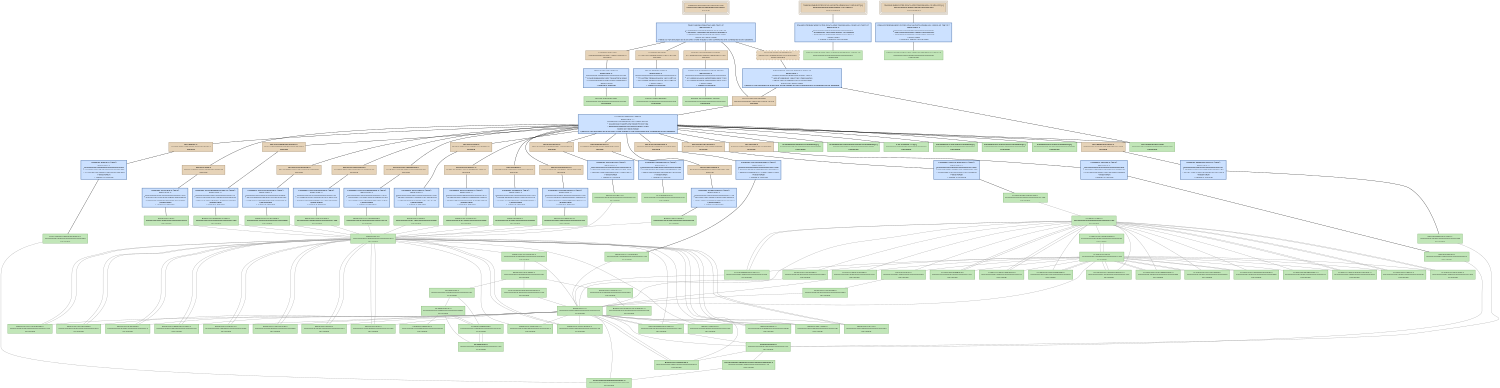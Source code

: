 digraph Gestalt {
   size = "10.000000,8.500000";
   concentrate = false;

   node [ shape = box, style = filled, color = "0.3 0.5 0.6", fillcolor = "0.3 0.2 0.9", fontname = "Monaco", fontsize = "9" ];
   n00001 [ label = "Development/Gestalt.mexmac.app\n54f576927ed378cd80f6a8a7000a0ff1\nMissing", color = "0.1 0.5 0.5", fillcolor = "0.1 0.2 0.9", peripheries = 3 ];
   n00002 [ label = "Contents/Info.plist\ncc06dd2ea5e5420db17980a7bf4c6f37\nMissing", color = "0.1 0.5 0.5", fillcolor = "0.1 0.2 0.9" ];
   n00003 [ label = "Gestalt.build/Info.plist\n000000004355fe5e0000000000000295\nUpToDate" ];
   n00004 [ label = "Contents/PkgInfo\n771a37fb47dc8ea2060c418c1c8ff155\nMissing", color = "0.1 0.5 0.5", fillcolor = "0.1 0.2 0.9" ];
   n00005 [ label = "Gestalt.build/PkgInfo\n000000004355fe5e0000000000000008\nUpToDate" ];
   n00006 [ label = "English.lproj/InfoPlist.strings\n611eb9b54044c43af6d7de9cdec37132\nMissing", color = "0.1 0.5 0.5", fillcolor = "0.1 0.2 0.9" ];
   n00007 [ label = "English.lproj/InfoPlist.strings\n00000000434c45840000000000000228\nUpToDate" ];
   n00008 [ label = "ppc/PsychError.o\n3e65e27a3e56eb4eb92fd1155ed1ee1f\nMissing", color = "0.1 0.5 0.5", fillcolor = "0.1 0.2 0.9" ];
   n00009 [ label = "Base/PsychError.c\n00000000434c4585000000000000563d\nUpToDate" ];
   n00010 [ label = "ppc/PsychRegisterProject.o\nb60181e930f7fa9e347fcd30057ea48d\nMissing", color = "0.1 0.5 0.5", fillcolor = "0.1 0.2 0.9" ];
   n00011 [ label = "Base/PsychRegisterProject.c\n00000000434c458500000000000012e6\nUpToDate" ];
   n00012 [ label = "ppc/PsychHelp.o\nffcae355fe6c91200f0e1c817b74f136\nMissing", color = "0.1 0.5 0.5", fillcolor = "0.1 0.2 0.9" ];
   n00013 [ label = "Base/PsychHelp.c\n00000000434c811d00000000000005b8\nUpToDate" ];
   n00014 [ label = "ppc/MiniBox.o\nf495ffc4c7d5cd0003e12982ac6830c7\nMissing", color = "0.1 0.5 0.5", fillcolor = "0.1 0.2 0.9" ];
   n00015 [ label = "Base/MiniBox.c\n00000000434c45850000000000000f4f\nUpToDate" ];
   n00016 [ label = "ppc/PsychMemory.o\n9125c0dc05041a5d99a6af6c7aebc77e\nMissing", color = "0.1 0.5 0.5", fillcolor = "0.1 0.2 0.9" ];
   n00017 [ label = "Base/PsychMemory.c\n00000000434ca96200000000000003a4\nUpToDate" ];
   n00018 [ label = "ppc/ProjectTable.o\nfece7952e79fd9d0c29b650787441a79\nMissing", color = "0.1 0.5 0.5", fillcolor = "0.1 0.2 0.9" ];
   n00019 [ label = "Base/ProjectTable.c\n00000000434c4585000000000000023a\nUpToDate" ];
   n00020 [ label = "ppc/PsychInit.o\nb0e26c0e5fd22d2c628fbb346400fae9\nMissing", color = "0.1 0.5 0.5", fillcolor = "0.1 0.2 0.9" ];
   n00021 [ label = "Base/PsychInit.c\n00000000434c45850000000000000759\nUpToDate" ];
   n00022 [ label = "ppc/PsychTimeGlue.o\nea88522f989af00c77fdab1586e7cbb4\nMissing", color = "0.1 0.5 0.5", fillcolor = "0.1 0.2 0.9" ];
   n00023 [ label = "Base/PsychTimeGlue.c\n000000004355ef98000000000000157f\nUpToDate" ];
   n00024 [ label = "ppc/PsychStructGlue.o\n943a34d47c826663eac50d1833b39e4c\nMissing", color = "0.1 0.5 0.5", fillcolor = "0.1 0.2 0.9" ];
   n00025 [ label = "Base/PsychStructGlue.c\n00000000434c45850000000000002bb8\nUpToDate" ];
   n00026 [ label = "ppc/PsychVersioning.o\n202d4bcb9066ebadae190162c98c8530\nMissing", color = "0.1 0.5 0.5", fillcolor = "0.1 0.2 0.9" ];
   n00027 [ label = "Base/PsychVersioning.c\n000000004355fe5a00000000000014ee\nUpToDate" ];
   n00028 [ label = "ppc/MODULEVersion.o\ne23929a4376ff22255dc274f709db0f5\nMissing", color = "0.1 0.5 0.5", fillcolor = "0.1 0.2 0.9" ];
   n00029 [ label = "Screen/MODULEVersion.c\n000000004355fcd7000000000000124e\nUpToDate" ];
   n00030 [ label = "ppc/PsychScriptingGlue.o\n1b1f5d58129674ad96bc36b4bb737a9c\nMissing", color = "0.1 0.5 0.5", fillcolor = "0.1 0.2 0.9" ];
   n00031 [ label = "Base/PsychScriptingGlue.c\n00000000434c458500000000000105c5\nUpToDate" ];
   n00032 [ label = "ppc/mexversion.o\n9aaf9496d3fb84e2e58b84fe78fc2094\nMissing", color = "0.1 0.5 0.5", fillcolor = "0.1 0.2 0.9" ];
   n00033 [ label = "src/mexversion.c\n000000004332d94600000000000002d2\nUpToDate" ];
   n00034 [ label = "ppc/Events.o\ncc1b97ae7632b4efa75a920441d0cd5a\nMissing", color = "0.1 0.5 0.5", fillcolor = "0.1 0.2 0.9" ];
   n00035 [ label = "OS9ToolboxFragments/Events.c\n00000000434c458500000000000005e9\nUpToDate" ];
   n00036 [ label = "ppc/PsychAuthors.o\nb6de67aa9596c20c2cbb4f984a24b625\nMissing", color = "0.1 0.5 0.5", fillcolor = "0.1 0.2 0.9" ];
   n00037 [ label = "Base/PsychAuthors.c\n00000000434c81430000000000000d3b\nUpToDate" ];
   n00038 [ label = "ppc/Gestalt.o\n8742b6c6993d46014429643a2ce90eb6\nMissing", color = "0.1 0.5 0.5", fillcolor = "0.1 0.2 0.9" ];
   n00039 [ label = "Gestalt/Gestalt.c\n00000000434c458500000000000009b3\nUpToDate" ];
   n00040 [ label = "ppc/RegisterProject.o\n287e71cb331b027a4429e19f1b01cecb\nMissing", color = "0.1 0.5 0.5", fillcolor = "0.1 0.2 0.9" ];
   n00041 [ label = "Gestalt/RegisterProject.c\n00000000434c45850000000000000348\nUpToDate" ];
   n00042 [ label = "MacOS/Gestalt.mexmac\nd2b6605bd3fba61e6cb997cd0ac191ea\nMissing", color = "0.1 0.5 0.5", fillcolor = "0.1 0.2 0.9" ];
   n00043 [ label = "Frameworks/OpenGL.framework[C]\n00000000434ac55900000000000000ee\nUpToDate" ];
   n00044 [ label = "Frameworks/ApplicationServices.framework[C]\n00000000434ac53300000000000000ee\nUpToDate" ];
   n00045 [ label = "2.95.2/libstdc++.a[C]\n00000000434abb590000000000075c68\nUpToDate" ];
   n00046 [ label = "Frameworks/CoreAudio.framework[C]\n00000000434ac55b00000000000000cc\nUpToDate" ];
   n00047 [ label = "Frameworks/CoreServices.framework[C]\n00000000434ac53600000000000000ee\nUpToDate" ];
   n00048 [ label = "Frameworks/Carbon.framework[C]\n00000000434ac53300000000000000ee\nUpToDate" ];
   n00049 [ label = "mac/mexFunction.map\n000000004332d946000000000000012e\nUpToDate" ];
   n00050 [ label = "<Gestalt.build/Script-2FACA4F40764D9E400A159D3.sh>[A]\ne29b3e6932b93e8b4483f271510d5651\nDepsUpdated", color = "0.1 0.5 0.5", fillcolor = "0.1 0.2 0.9", peripheries = 3 ];
   n00051 [ label = "Gestalt.build/Script-2FACA4F40764D9E400A159D3.sh\n000000004355fe5e00000000000000ec\nUpToDate" ];
   n00052 [ label = "<Gestalt.build/Script-2FACA4F50764D9E400A159D3.sh>[A]\n35e073b003cf0b0b1aaeb10f2500e369\nDepsUpdated", color = "0.1 0.5 0.5", fillcolor = "0.1 0.2 0.9", peripheries = 3 ];
   n00053 [ label = "Gestalt.build/Script-2FACA4F50764D9E400A159D3.sh\n000000004355fe5e000000000000003e\nUpToDate" ];
   n00054 [ label = "<MacOS/Gestalt.mexmac>\n9fe291e51dcd4e66cba1c6376f55df81\nDepsUpdated", color = "0.1 0.5 0.5", fillcolor = "0.1 0.2 0.9", style = "filled,dashed" ];
   n00055 [ label = "Base/Psych.h\n00000000435548b60000000000000410\nUpToDate" ];
   n00056 [ label = "Base/PsychConstants.h\n00000000435548d4000000000000080d\nUpToDate" ];
   n00057 [ label = "Base/MiniBox.h\n00000000435548d400000000000004d6\nUpToDate" ];
   n00058 [ label = "Base/ProjectTable.h\n00000000435548d400000000000002f6\nUpToDate" ];
   n00059 [ label = "Base/PsychError.h\n00000000435548d40000000000001fe7\nUpToDate" ];
   n00060 [ label = "Base/PsychScriptingGlue.h\n00000000435548f30000000000001a37\nUpToDate" ];
   n00061 [ label = "Base/PsychStructGlue.h\n000000004355496c0000000000000bcc\nUpToDate" ];
   n00062 [ label = "Base/PsychCellGlue.h\n00000000434c458500000000000005c5\nUpToDate" ];
   n00063 [ label = "Base/PsychRegisterProject.h\n00000000435548d400000000000003f1\nUpToDate" ];
   n00064 [ label = "Base/PsychAuthors.h\n00000000435548d400000000000005e9\nUpToDate" ];
   n00065 [ label = "Base/PsychVersioning.h\n00000000435548f300000000000004dd\nUpToDate" ];
   n00066 [ label = "Base/PsychHelp.h\n00000000434c45850000000000000357\nUpToDate" ];
   n00067 [ label = "Base/PsychInit.h\n00000000435548f300000000000002db\nUpToDate" ];
   n00068 [ label = "Base/PsychMemory.h\n00000000435548d40000000000000473\nUpToDate" ];
   n00069 [ label = "Base/PsychTimeGlue.h\n000000004355ef010000000000000483\nUpToDate" ];
   n00070 [ label = "Base/PsychInstrument.h\n00000000435548d400000000000001a8\nUpToDate" ];
   n00071 [ label = "Gestalt/RegisterProject.h\n00000000434c45850000000000000188\nUpToDate" ];
   n00072 [ label = "Base/TimeLists.h\n00000000435548f300000000000002a9\nUpToDate" ];
   n00073 [ label = "Base/PsychIncludes.h\n00000000435548d4000000000000074c\nUpToDate" ];
   n00074 [ label = "Base/PsychPlatform.h\n00000000435548d40000000000000589\nUpToDate" ];
   n00075 [ label = "include/mex.h\n000000004332d9460000000000003742\nUpToDate" ];
   n00076 [ label = "OS9ToolboxFragments/Events.h\n00000000434c45850000000000000236\nUpToDate" ];
   n00077 [ label = "Base/PsychPlatformConstants.h\n000000004355492f000000000000070e\nUpToDate" ];
   n00078 [ label = "include/matrix.h\n000000004332d9460000000000009ff2\nUpToDate" ];
   n00079 [ label = "include/mwdebug.h\n000000004332d9460000000000002b3c\nUpToDate" ];
   n00080 [ label = "include/tmwtypes.h\n000000004332d946000000000000458d\nUpToDate" ];
   n00081 [ label = "include/mat.h\n000000004332d94600000000000023ab\nUpToDate" ];
   n00082 [ label = "Base/Psych.h\n00000000435548b60000000000000410\nUpToDate" ];
   n00083 [ label = "Gestalt/Gestalt.h\n00000000434c458500000000000001f7\nUpToDate" ];
   n00084 [ label = "OS9ToolboxFragments/OS9ToolboxFragments.h\n00000000434c4585000000000000012b\nUpToDate" ];
   n00085 [ label = "OS9ToolboxFragments/Events.h\n00000000434c45850000000000000236\nUpToDate" ];
   n00086 [ label = "Screen/Screen.h\n000000004355f28e00000000000012e0\nUpToDate" ];
   n00087 [ label = "Screen/PsychRects.h\n00000000434c458500000000000005d5\nUpToDate" ];
   n00088 [ label = "Screen/ScreenTypes.h\n00000000434c458500000000000013b6\nUpToDate" ];
   n00089 [ label = "Screen/PsychVideoGlue.h\n00000000434c458500000000000005d4\nUpToDate" ];
   n00090 [ label = "Screen/PsychScreenGlue.h\n00000000434c45850000000000000d6d\nUpToDate" ];
   n00091 [ label = "Screen/PsychWindowTextGlue.h\n00000000434c458500000000000008ee\nUpToDate" ];
   n00092 [ label = "Screen/WindowBank.h\n000000004355e68c0000000000001b31\nUpToDate" ];
   n00093 [ label = "Screen/PsychWindowGlue.h\n000000004355e21f0000000000000a66\nUpToDate" ];
   n00094 [ label = "Screen/PsychTextureSupport.h\n000000004355a03b0000000000000370\nUpToDate" ];
   n00095 [ label = "Screen/PsychAlphaBlending.h\n00000000434c458500000000000004fb\nUpToDate" ];
   n00096 [ label = "Screen/ScreenArguments.h\n00000000434c45850000000000000ca3\nUpToDate" ];
   n00097 [ label = "Screen/RegisterProject.h\n00000000434c45850000000000000284\nUpToDate" ];
   n00098 [ label = "Screen/WindowHelpers.h\n00000000434c45850000000000000773\nUpToDate" ];
   n00099 [ label = "Fonts/PsychFontGlue.h\n00000000434c45850000000000000e47\nUpToDate" ];
   n00100 [ label = "Fonts/ScreenFontGlue.h\n00000000434c45850000000000000260\nUpToDate" ];
   n00101 [ label = "Fonts/FontInfo.h\n00000000434c45850000000000000ef4\nUpToDate" ];
   n00102 [ label = "Screen/ScreenPreferenceState.h\n000000004355d9f300000000000006ba\nUpToDate" ];
   n00103 [ label = "Screen/Screen.h\n000000004355f28e00000000000012e0\nUpToDate" ];
   n00104 [ label = "Fonts/PsychFontGlue.h\n00000000434c45850000000000000e47\nUpToDate" ];

   node [ shape = box, style = "filled,bold", color = "0.7 0.5 0.7", fillcolor = "0.7 0.2 1.0", fontname = "Monaco", fontsize = "9" ];
   c00001 [ label = "PBXCp Info.plist <wt:0>\nwaitCount: 0\n000000004355fe5e0000000000000295\n^ cc06dd2ee6b0bc53b17980a7bf4c6da2\n= cc06dd2ea5e5420db17980a7bf4c6f37\nNeedsToRun\n1 output is missing", color = "0.6 0.5 0.7", fillcolor = "0.6 0.2 1.0" ];
   c00002 [ label = "PBXCp PkgInfo <wt:0>\nwaitCount: 0\n00000000000000000000000000000000\n^ 771a37fb47dc8ea2060c418c1c8ff155\n= 771a37fb47dc8ea2060c418c1c8ff155\nNeedsToRun\n1 output is missing", color = "0.6 0.5 0.7", fillcolor = "0.6 0.2 1.0" ];
   c00003 [ label = "CpResource InfoPlist.strings <wt:4>\nwaitCount: 0\n00000000000000000000000000000000\n^ 611eb9b54044c43af6d7de9cdec37132\n= 611eb9b54044c43af6d7de9cdec37132\nNeedsToRun\n1 output is missing", color = "0.6 0.5 0.7", fillcolor = "0.6 0.2 1.0" ];
   c00004 [ label = "CompileC PsychError.o <wt:6>\nwaitCount: 0\n000000004355492f0000000000004529\n^ 3e65e27a7d03a261b92fd1155ed1ab36\n= 3e65e27a3e56eb4eb92fd1155ed1ee1f\nNeedsToRun\n1 output is missing", color = "0.6 0.5 0.7", fillcolor = "0.6 0.2 1.0" ];
   c00005 [ label = "CompileC PsychRegisterProject.o <wt:6>\nwaitCount: 0\n000000004355492f00000000000001f2\n^ b60181e973a2b3b1347fcd30057ea57f\n= b60181e930f7fa9e347fcd30057ea48d\nNeedsToRun\n1 output is missing", color = "0.6 0.5 0.7", fillcolor = "0.6 0.2 1.0" ];
   c00006 [ label = "CompileC PsychHelp.o <wt:6>\nwaitCount: 0\n0000000043558db700000000000016ac\n^ ffcae355bd391c970f0e1c817b74e79a\n= ffcae355fe6c91200f0e1c817b74f136\nNeedsToRun\n1 output is missing", color = "0.6 0.5 0.7", fillcolor = "0.6 0.2 1.0" ];
   c00007 [ label = "CompileC MiniBox.o <wt:6>\nwaitCount: 0\n000000004355492f0000000000001c5b\n^ f495ffc48480842f03e12982ac682c9c\n= f495ffc4c7d5cd0003e12982ac6830c7\nNeedsToRun\n1 output is missing", color = "0.6 0.5 0.7", fillcolor = "0.6 0.2 1.0" ];
   c00008 [ label = "CompileC PsychMemory.o <wt:6>\nwaitCount: 0\n000000004355a5c800000000000010b0\n^ 9125c0dc4651bf9599a6af6c7aebd7ce\n= 9125c0dc05041a5d99a6af6c7aebc77e\nNeedsToRun\n1 output is missing", color = "0.6 0.5 0.7", fillcolor = "0.6 0.2 1.0" ];
   c00009 [ label = "CompileC ProjectTable.o <wt:6>\nwaitCount: 0\n000000004355492f000000000000112e\n^ fece7952a4ca90ffc29b650787440b57\n= fece7952e79fd9d0c29b650787441a79\nNeedsToRun\n1 output is missing", color = "0.6 0.5 0.7", fillcolor = "0.6 0.2 1.0" ];
   c00010 [ label = "CompileC PsychInit.o <wt:6>\nwaitCount: 0\n000000004355492f000000000000144d\n^ b0e26c0e1c876403628fbb346400eea4\n= b0e26c0e5fd22d2c628fbb346400fae9\nNeedsToRun\n1 output is missing", color = "0.6 0.5 0.7", fillcolor = "0.6 0.2 1.0" ];
   c00011 [ label = "CompileC PsychTimeGlue.o <wt:6>\nwaitCount: 0\n000000000000a6f400000000000017d2\n^ ea88522f989a56f877fdab1586e7dc66\n= ea88522f989af00c77fdab1586e7cbb4\nNeedsToRun\n1 output is missing", color = "0.6 0.5 0.7", fillcolor = "0.6 0.2 1.0" ];
   c00012 [ label = "CompileC PsychStructGlue.o <wt:6>\nwaitCount: 0\n000000004355492f00000000000038ac\n^ 943a34d43fd72f4ceac50d1833b3a6e0\n= 943a34d47c826663eac50d1833b39e4c\nNeedsToRun\n1 output is missing", color = "0.6 0.5 0.7", fillcolor = "0.6 0.2 1.0" ];
   c00013 [ label = "CompileC PsychVersioning.o <wt:6>\nwaitCount: 0\n00000000434cf2f000000000000007fa\n^ 202d4bcbd32a195dae190162c98c82ca\n= 202d4bcb9066ebadae190162c98c8530\nNeedsToRun\n1 output is missing", color = "0.6 0.5 0.7", fillcolor = "0.6 0.2 1.0" ];
   c00014 [ label = "CompileC MODULEVersion.o <wt:6>\nwaitCount: 0\n000000004355fcd7000000000000124e\n^ e23929a4743a0ef555dc274f709da2bb\n= e23929a4376ff22255dc274f709db0f5\nNeedsToRun\n1 output is missing", color = "0.6 0.5 0.7", fillcolor = "0.6 0.2 1.0" ];
   c00015 [ label = "CompileC PsychScriptingGlue.o <wt:6>\nwaitCount: 0\n000000004355492f00000000000116d1\n^ 1b1f5d5851c33d8296bc36b4bb726c4d\n= 1b1f5d58129674ad96bc36b4bb737a9c\nNeedsToRun\n1 output is missing", color = "0.6 0.5 0.7", fillcolor = "0.6 0.2 1.0" ];
   c00016 [ label = "CompileC mexversion.o <wt:6>\nwaitCount: 0\n000000004332d94600000000000002d2\n^ 9aaf949690c95da4e58b84fe78fc2246\n= 9aaf9496d3fb84e2e58b84fe78fc2094\nNeedsToRun\n1 output is missing", color = "0.6 0.5 0.7", fillcolor = "0.6 0.2 1.0" ];
   c00017 [ label = "CompileC Events.o <wt:6>\nwaitCount: 0\n00000000435548b600000000000003cf\n^ cc1b97ae3567fc59a75a920441d0ce95\n= cc1b97ae7632b4efa75a920441d0cd5a\nNeedsToRun\n1 output is missing", color = "0.6 0.5 0.7", fillcolor = "0.6 0.2 1.0" ];
   c00018 [ label = "CompileC PsychAuthors.o <wt:6>\nwaitCount: 0\n0000000043558de90000000000001e2f\n^ b6de67aad6c34fe52cbb4f984a24a80a\n= b6de67aa9596c20c2cbb4f984a24b625\nNeedsToRun\n1 output is missing", color = "0.6 0.5 0.7", fillcolor = "0.6 0.2 1.0" ];
   c00019 [ label = "CompileC Gestalt.o <wt:6>\nwaitCount: 0\n000000000000a7b70000000000000bca\n^ 8742b6c6993de1b64429643a2ce9057c\n= 8742b6c6993d46014429643a2ce90eb6\nNeedsToRun\n1 output is missing", color = "0.6 0.5 0.7", fillcolor = "0.6 0.2 1.0" ];
   c00020 [ label = "CompileC RegisterProject.o <wt:6>\nwaitCount: 0\n000000000000a7b70000000000000131\n^ 287e71cb331ba5cd4429e19f1b01cffa\n= 287e71cb331b027a4429e19f1b01cecb\nNeedsToRun\n1 output is missing", color = "0.6 0.5 0.7", fillcolor = "0.6 0.2 1.0" ];
   c00021 [ label = "Ld Gestalt.mexmac <wt:6>\nwaitCount: 17\nb4dd50d1029d494d2626322ae6cd7030\n^ 666b308ad166ef534a9fa5e7ec0ce1da\n= d2b6605bd3fba61e6cb997cd0ac191ea\nIndirectlyNeedsToRun\nNeeds to run because at least one of the inputs to the command are scheduled to be updated.", color = "0.6 0.5 0.7", fillcolor = "0.6 0.2 1.0" ];
   c00022 [ label = "PhaseScriptExecution Script-2FACA4F40764D9E400A159D3.sh <wt:10>\nwaitCount: 0\n000000004355fe5e00000000000000ec\n^ e29b3e6971ecc0d54483f271510d56bd\n= e29b3e6932b93e8b4483f271510d5651\nNeedsToRun\n1 output is always out-of-date", color = "0.6 0.5 0.7", fillcolor = "0.6 0.2 1.0" ];
   c00023 [ label = "PhaseScriptExecution Script-2FACA4F50764D9E400A159D3.sh <wt:12>\nwaitCount: 0\n000000004355fe5e000000000000003e\n^ 35e073b0409af5551aaeb10f2500e357\n= 35e073b003cf0b0b1aaeb10f2500e369\nNeedsToRun\n1 output is always out-of-date", color = "0.6 0.5 0.7", fillcolor = "0.6 0.2 1.0" ];
   c00024 [ label = "EditSymbols Gestalt.mexmac <wt:13>\nwaitCount: 1\nd2b6605b90c97f586cb997cd0ac190c4\n^ 4d54f1be8d04313ea71851fa65944f45\n= 9fe291e51dcd4e66cba1c6376f55df81\nIndirectlyNeedsToRun\nNeeds to run because at least one of the inputs to the command are scheduled to be updated.", color = "0.6 0.5 0.7", fillcolor = "0.6 0.2 1.0" ];
   c00025 [ label = "Touch Gestalt.mexmac.app <wt:14>\nwaitCount: 5\n9756a2de6c4be0ede6ba4e4d1894a13b\n^ c3a3d44c12989820664ce6ea189eaeca\n= 54f576927ed378cd80f6a8a7000a0ff1\nIndirectlyNeedsToRun\nNeeds to run because at least one of the inputs to the command are scheduled to be updated.", color = "0.6 0.5 0.7", fillcolor = "0.6 0.2 1.0" ];

   edge [ style = solid, color = black, arrowhead = none, arrowtail = normal ];
   n00001 -> { c00025 };
   n00002 -> { c00001 };
   n00004 -> { c00002 };
   n00006 -> { c00003 };
   n00008 -> { c00004 };
   n00010 -> { c00005 };
   n00012 -> { c00006 };
   n00014 -> { c00007 };
   n00016 -> { c00008 };
   n00018 -> { c00009 };
   n00020 -> { c00010 };
   n00022 -> { c00011 };
   n00024 -> { c00012 };
   n00026 -> { c00013 };
   n00028 -> { c00014 };
   n00030 -> { c00015 };
   n00032 -> { c00016 };
   n00034 -> { c00017 };
   n00036 -> { c00018 };
   n00038 -> { c00019 };
   n00040 -> { c00020 };
   n00042 -> { c00021 };
   n00050 -> { c00022 };
   n00052 -> { c00023 };
   n00054 -> { c00024 };
   c00001 -> { n00003 };
   c00002 -> { n00005 n00005 };
   c00003 -> { n00007 n00007 };
   c00004 -> { n00009 };
   c00005 -> { n00011 };
   c00006 -> { n00013 };
   c00007 -> { n00015 };
   c00008 -> { n00017 };
   c00009 -> { n00019 };
   c00010 -> { n00021 };
   c00011 -> { n00023 };
   c00012 -> { n00025 };
   c00013 -> { n00027 };
   c00014 -> { n00029 };
   c00015 -> { n00031 };
   c00016 -> { n00033 };
   c00017 -> { n00035 };
   c00018 -> { n00037 };
   c00019 -> { n00039 };
   c00020 -> { n00041 };
   c00021 -> { n00008 n00010 n00012 n00014 n00016 n00018 n00020 n00022 n00024 n00026 n00028 n00030 n00032 n00034 n00036 n00038 n00040 n00043 n00044 n00045 n00046 n00047 n00048 n00049 };
   c00022 -> { n00051 };
   c00023 -> { n00053 };
   c00024 -> { n00042 n00049 };
   c00025 -> { n00002 n00004 n00006 n00042 n00054 };

   edge [ style = solid, color = gray60, arrowhead = none, arrowtail = normal ];
   n00009 -> { n00055 };
   n00011 -> { n00055 };
   n00013 -> { n00055 };
   n00015 -> { n00055 };
   n00017 -> { n00055 };
   n00019 -> { n00055 };
   n00021 -> { n00055 };
   n00023 -> { n00082 };
   n00025 -> { n00055 };
   n00027 -> { n00055 };
   n00029 -> { n00086 };
   n00031 -> { n00055 };
   n00035 -> { n00085 };
   n00037 -> { n00055 };
   n00039 -> { n00083 };
   n00041 -> { n00083 };
   n00055 -> { n00056 n00057 n00058 n00059 n00060 n00061 n00062 n00063 n00064 n00065 n00066 n00067 n00068 n00069 n00070 n00071 n00072 };
   n00056 -> { n00073 };
   n00057 -> { n00055 };
   n00058 -> { n00055 };
   n00059 -> { n00055 };
   n00060 -> { n00055 };
   n00061 -> { n00055 };
   n00062 -> { n00055 };
   n00063 -> { n00055 };
   n00064 -> { n00055 };
   n00065 -> { n00055 };
   n00066 -> { n00055 };
   n00067 -> { n00055 };
   n00069 -> { n00082 };
   n00070 -> { n00055 };
   n00071 -> { n00082 n00083 };
   n00073 -> { n00074 n00075 n00075 n00076 n00075 };
   n00074 -> { n00077 };
   n00075 -> { n00078 n00078 n00079 };
   n00076 -> { n00082 };
   n00078 -> { n00080 n00079 };
   n00079 -> { n00078 n00081 };
   n00081 -> { n00078 n00079 };
   n00082 -> { n00056 n00057 n00058 n00059 n00060 n00061 n00062 n00063 n00064 n00065 n00066 n00067 n00068 n00069 n00070 n00071 n00072 };
   n00083 -> { n00082 n00069 n00084 };
   n00084 -> { n00085 };
   n00085 -> { n00082 };
   n00086 -> { n00082 n00087 n00088 n00089 n00090 n00091 n00092 n00093 n00094 n00095 n00096 n00097 n00098 n00099 n00100 n00101 n00102 };
   n00087 -> { n00086 };
   n00088 -> { n00086 };
   n00089 -> { n00103 };
   n00090 -> { n00103 };
   n00091 -> { n00103 };
   n00092 -> { n00086 };
   n00093 -> { n00103 };
   n00094 -> { n00103 };
   n00095 -> { n00103 };
   n00096 -> { n00086 };
   n00097 -> { n00082 n00086 };
   n00099 -> { n00082 };
   n00100 -> { n00082 };
   n00101 -> { n00104 };
   n00102 -> { n00086 };
   n00103 -> { n00082 n00087 n00088 n00089 n00090 n00091 n00092 n00093 n00094 n00095 n00096 n00097 n00098 n00099 n00100 n00101 n00102 };
   n00104 -> { n00082 };
}
